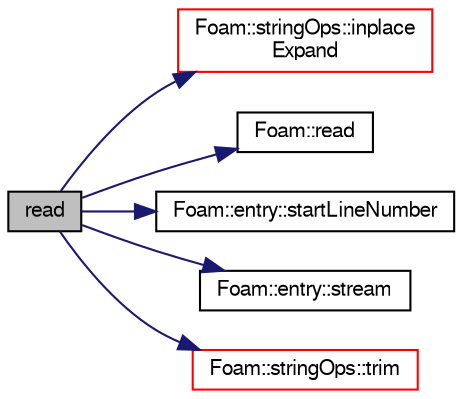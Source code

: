 digraph "read"
{
  bgcolor="transparent";
  edge [fontname="FreeSans",fontsize="10",labelfontname="FreeSans",labelfontsize="10"];
  node [fontname="FreeSans",fontsize="10",shape=record];
  rankdir="LR";
  Node1 [label="read",height=0.2,width=0.4,color="black", fillcolor="grey75", style="filled" fontcolor="black"];
  Node1 -> Node2 [color="midnightblue",fontsize="10",style="solid",fontname="FreeSans"];
  Node2 [label="Foam::stringOps::inplace\lExpand",height=0.2,width=0.4,color="red",URL="$a10318.html#a7020c3fef9cbe17ac1fcdaaa81fe1076",tooltip="Inplace expand occurences of variables according to the mapping. "];
  Node1 -> Node3 [color="midnightblue",fontsize="10",style="solid",fontname="FreeSans"];
  Node3 [label="Foam::read",height=0.2,width=0.4,color="black",URL="$a10237.html#a18efc6d016047ec7c6d5150d913d8c34"];
  Node1 -> Node4 [color="midnightblue",fontsize="10",style="solid",fontname="FreeSans"];
  Node4 [label="Foam::entry::startLineNumber",height=0.2,width=0.4,color="black",URL="$a00638.html#a6afcf7ec0671b1957daa2b8ac262ff57",tooltip="Return line number of first token in dictionary. "];
  Node1 -> Node5 [color="midnightblue",fontsize="10",style="solid",fontname="FreeSans"];
  Node5 [label="Foam::entry::stream",height=0.2,width=0.4,color="black",URL="$a00638.html#a3af18be98df6d673e0a40a4e38c350d1",tooltip="Return token stream if this entry is a primitive entry. "];
  Node1 -> Node6 [color="midnightblue",fontsize="10",style="solid",fontname="FreeSans"];
  Node6 [label="Foam::stringOps::trim",height=0.2,width=0.4,color="red",URL="$a10318.html#a49e4bf4709b221cc53a2a86f484d5a87",tooltip="Return string trimmed of leading and trailing whitespace. "];
}
